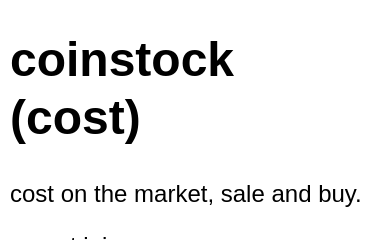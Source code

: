 <mxfile version="21.7.1" type="github">
  <diagram name="Page-1" id="EsdEEDjkPf1RpWRIo3JP">
    <mxGraphModel dx="1192" dy="797" grid="1" gridSize="10" guides="1" tooltips="1" connect="1" arrows="1" fold="1" page="1" pageScale="1" pageWidth="827" pageHeight="1169" math="0" shadow="0">
      <root>
        <mxCell id="0" />
        <mxCell id="1" parent="0" />
        <mxCell id="Z-gpqsmiPJlEeWuAyIEc-1" value="&lt;h1&gt;coinstock (cost)&lt;/h1&gt;&lt;p&gt;cost on the market, sale and buy.&lt;/p&gt;&lt;p&gt;suport ioi.&lt;/p&gt;" style="text;html=1;strokeColor=none;fillColor=none;spacing=5;spacingTop=-20;whiteSpace=wrap;overflow=hidden;rounded=0;movable=0;resizable=0;rotatable=0;deletable=0;editable=0;locked=1;connectable=0;" vertex="1" parent="1">
          <mxGeometry x="20" y="20" width="190" height="110" as="geometry" />
        </mxCell>
      </root>
    </mxGraphModel>
  </diagram>
</mxfile>
